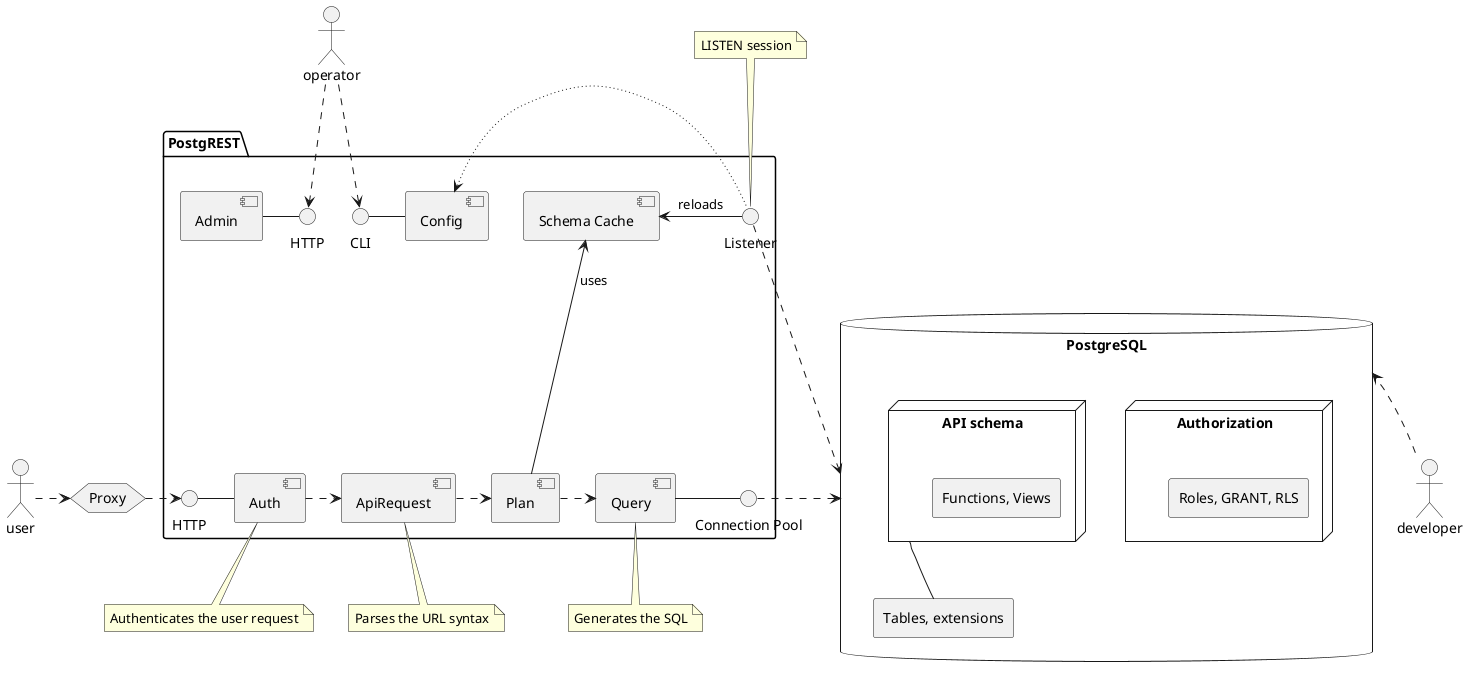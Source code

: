 @startuml

skinparam backgroundColor transparent

package "PostgREST" {
  () HTTP as HTTPAPI
  HTTPAPI  - [Auth]
  [Auth] -r.> [ApiRequest]
  [ApiRequest] -r.> [Plan]
  [Plan] -r.> [Query]
  [Query] - () "Connection Pool" : "\t"
  [Plan] -u-> [Schema Cache]:uses
  [Schema Cache] <- () Listener : reloads

  () HTTP as HTTPADMIN
  [Admin]  -r- () HTTPADMIN
  [Config] -l- () CLI

  [Config] <-r~ Listener

  HTTPADMIN -[hidden]r- CLI
  [Schema Cache] -l[hidden]- [Config]
  [Schema Cache] -l[hidden]- [Admin]
  [Schema Cache] -l[hidden]- CLI
}


database "PostgreSQL" {
  node Authorization {
    rectangle "Roles, GRANT, RLS"
  }
  node "API schema" as API {
    rectangle "Functions, Views"
  }
  rectangle "Tables, extensions" as tbs
  API -d- tbs

  API -l[hidden]- Authorization
}

:user:
hexagon Proxy
:user: .r-> Proxy
HTTPAPI <.l- Proxy

:operator: .d-> HTTPADMIN
:operator: .d-> CLI


PostgreSQL <.developer : "\t"
Listener -r.> "PostgreSQL"
"Connection Pool" -r.> "PostgreSQL" : "\t\t"


note bottom of Auth
  Authenticates the user request
end note

note bottom of ApiRequest
  Parses the URL syntax
end note

note bottom of Query
  Generates the SQL
end note

note top of Listener
  LISTEN session
end note

url of Admin is [[../references/admin_server.html#admin-server]]
url of API is [[../explanations/schema_isolation.html]]
url of Auth is [[../references/auth.html#authn]]
url of Authorization is [[../explanations/db_authz.html]]
url of CLI is [[../references/cli.html#cli]]
url of "Connection Pool" is [[../references/connection_pool.html]]
url of Config is [[../references/configuration.html#configuration]]
url of HTTPADMIN is [[https://aosabook.org/en/posa/warp.html]]
url of HTTPAPI is [[https://aosabook.org/en/posa/warp.html]]
url of Listener is [[../references/listener.html#listener]]
url of Proxy is [[../explanations/nginx.html]]
url of "Schema Cache" is [[../references/schema_cache.html#schema-cache]]

@enduml
